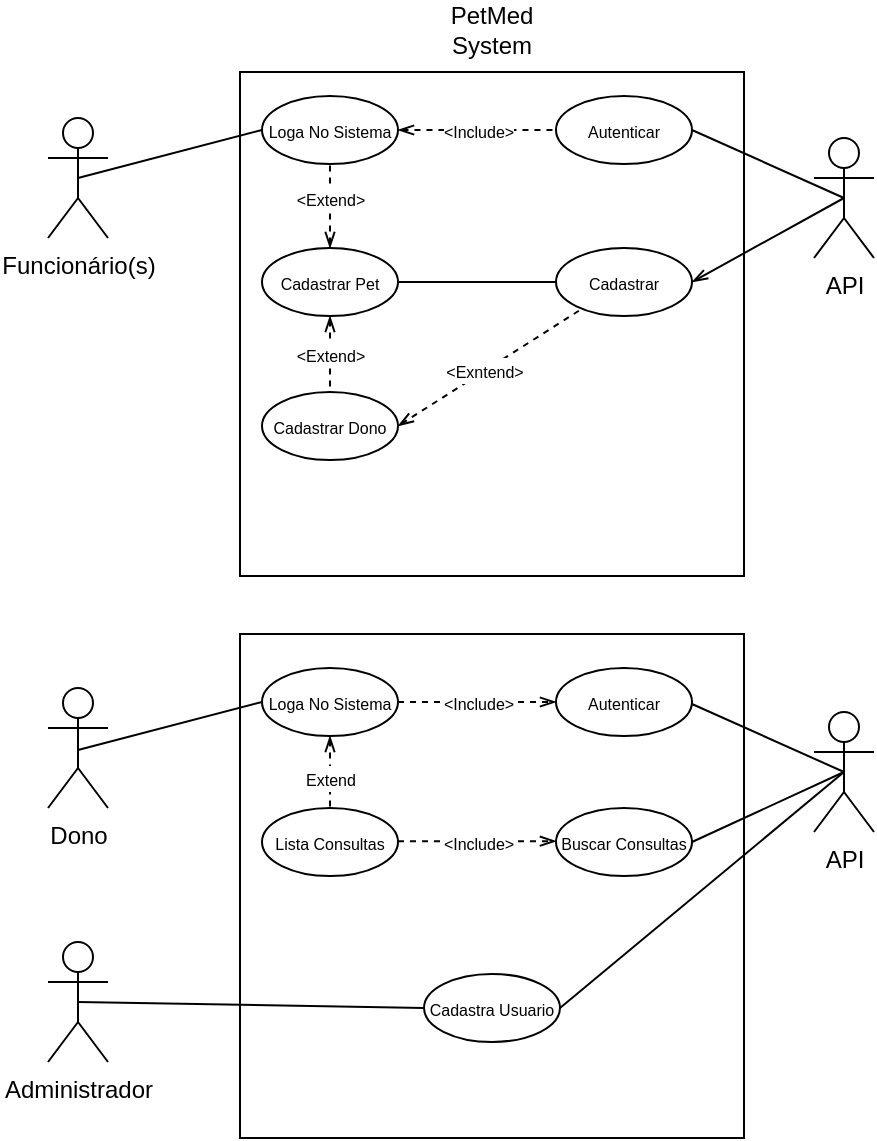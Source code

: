 <mxfile version="14.9.6" type="github">
  <diagram id="3OHGjnIqw4h_e7zuTHIl" name="Page-1">
    <mxGraphModel dx="868" dy="393" grid="0" gridSize="10" guides="1" tooltips="1" connect="1" arrows="1" fold="1" page="0" pageScale="1" pageWidth="827" pageHeight="1169" background="none" math="0" shadow="0">
      <root>
        <mxCell id="0" />
        <mxCell id="1" parent="0" />
        <mxCell id="7emyw13UKm9sanoA73Oi-5" value="" style="rounded=0;whiteSpace=wrap;html=1;" vertex="1" parent="1">
          <mxGeometry x="252" y="175" width="252" height="252" as="geometry" />
        </mxCell>
        <mxCell id="7emyw13UKm9sanoA73Oi-10" style="rounded=0;orthogonalLoop=1;jettySize=auto;html=1;exitX=0.5;exitY=0.5;exitDx=0;exitDy=0;exitPerimeter=0;entryX=0;entryY=0.5;entryDx=0;entryDy=0;endArrow=none;endFill=0;" edge="1" parent="1" source="7emyw13UKm9sanoA73Oi-6" target="7emyw13UKm9sanoA73Oi-8">
          <mxGeometry relative="1" as="geometry" />
        </mxCell>
        <mxCell id="7emyw13UKm9sanoA73Oi-6" value="Funcionário(s)" style="shape=umlActor;verticalLabelPosition=bottom;verticalAlign=top;html=1;outlineConnect=0;" vertex="1" parent="1">
          <mxGeometry x="156" y="198" width="30" height="60" as="geometry" />
        </mxCell>
        <mxCell id="7emyw13UKm9sanoA73Oi-13" style="edgeStyle=none;rounded=0;orthogonalLoop=1;jettySize=auto;html=1;entryX=0;entryY=0.5;entryDx=0;entryDy=0;endArrow=none;endFill=0;dashed=1;startArrow=openThin;startFill=0;" edge="1" parent="1" source="7emyw13UKm9sanoA73Oi-8" target="7emyw13UKm9sanoA73Oi-12">
          <mxGeometry relative="1" as="geometry" />
        </mxCell>
        <mxCell id="7emyw13UKm9sanoA73Oi-19" value="&lt;font style=&quot;font-size: 8px&quot;&gt;&amp;lt;Include&amp;gt;&lt;/font&gt;" style="edgeLabel;html=1;align=center;verticalAlign=middle;resizable=0;points=[];" vertex="1" connectable="0" parent="7emyw13UKm9sanoA73Oi-13">
          <mxGeometry x="0.4" y="-1" relative="1" as="geometry">
            <mxPoint x="-16" y="-1" as="offset" />
          </mxGeometry>
        </mxCell>
        <mxCell id="7emyw13UKm9sanoA73Oi-18" style="edgeStyle=none;orthogonalLoop=1;jettySize=auto;html=1;entryX=0.5;entryY=0;entryDx=0;entryDy=0;startArrow=openThin;startFill=0;endArrow=none;endFill=0;dashed=1;strokeColor=none;rounded=0;" edge="1" parent="1" source="7emyw13UKm9sanoA73Oi-8" target="7emyw13UKm9sanoA73Oi-16">
          <mxGeometry relative="1" as="geometry" />
        </mxCell>
        <mxCell id="7emyw13UKm9sanoA73Oi-8" value="&lt;span style=&quot;font-size: 8px&quot;&gt;Loga No Sistema&lt;/span&gt;" style="ellipse;whiteSpace=wrap;html=1;" vertex="1" parent="1">
          <mxGeometry x="263" y="187" width="68" height="34" as="geometry" />
        </mxCell>
        <mxCell id="7emyw13UKm9sanoA73Oi-9" value="PetMed System" style="text;html=1;strokeColor=none;fillColor=none;align=center;verticalAlign=middle;whiteSpace=wrap;rounded=0;" vertex="1" parent="1">
          <mxGeometry x="358" y="144" width="40" height="20" as="geometry" />
        </mxCell>
        <mxCell id="7emyw13UKm9sanoA73Oi-11" value="API" style="shape=umlActor;verticalLabelPosition=bottom;verticalAlign=top;html=1;outlineConnect=0;" vertex="1" parent="1">
          <mxGeometry x="539" y="208" width="30" height="60" as="geometry" />
        </mxCell>
        <mxCell id="7emyw13UKm9sanoA73Oi-14" style="edgeStyle=none;rounded=0;orthogonalLoop=1;jettySize=auto;html=1;exitX=1;exitY=0.5;exitDx=0;exitDy=0;startArrow=none;startFill=0;endArrow=none;endFill=0;entryX=0.5;entryY=0.5;entryDx=0;entryDy=0;entryPerimeter=0;" edge="1" parent="1" source="7emyw13UKm9sanoA73Oi-12" target="7emyw13UKm9sanoA73Oi-11">
          <mxGeometry relative="1" as="geometry" />
        </mxCell>
        <mxCell id="7emyw13UKm9sanoA73Oi-12" value="&lt;span style=&quot;font-size: 8px&quot;&gt;Autenticar&lt;/span&gt;" style="ellipse;whiteSpace=wrap;html=1;" vertex="1" parent="1">
          <mxGeometry x="410" y="187" width="68" height="34" as="geometry" />
        </mxCell>
        <mxCell id="7emyw13UKm9sanoA73Oi-21" style="edgeStyle=none;rounded=0;orthogonalLoop=1;jettySize=auto;html=1;entryX=0.5;entryY=1;entryDx=0;entryDy=0;dashed=1;startArrow=openThin;startFill=0;endArrow=none;endFill=0;" edge="1" parent="1" source="7emyw13UKm9sanoA73Oi-16" target="7emyw13UKm9sanoA73Oi-8">
          <mxGeometry relative="1" as="geometry" />
        </mxCell>
        <mxCell id="7emyw13UKm9sanoA73Oi-22" value="&lt;font style=&quot;font-size: 8px&quot;&gt;&amp;lt;Extend&amp;gt;&lt;/font&gt;" style="edgeLabel;html=1;align=center;verticalAlign=middle;resizable=0;points=[];" vertex="1" connectable="0" parent="7emyw13UKm9sanoA73Oi-21">
          <mxGeometry x="0.279" y="-1" relative="1" as="geometry">
            <mxPoint x="-1" y="2" as="offset" />
          </mxGeometry>
        </mxCell>
        <mxCell id="7emyw13UKm9sanoA73Oi-25" style="edgeStyle=none;rounded=0;orthogonalLoop=1;jettySize=auto;html=1;exitX=0.5;exitY=1;exitDx=0;exitDy=0;dashed=1;startArrow=openThin;startFill=0;endArrow=none;endFill=0;" edge="1" parent="1" source="7emyw13UKm9sanoA73Oi-16" target="7emyw13UKm9sanoA73Oi-23">
          <mxGeometry relative="1" as="geometry" />
        </mxCell>
        <mxCell id="7emyw13UKm9sanoA73Oi-45" style="edgeStyle=none;rounded=0;orthogonalLoop=1;jettySize=auto;html=1;exitX=1;exitY=0.5;exitDx=0;exitDy=0;entryX=0;entryY=0.5;entryDx=0;entryDy=0;startArrow=none;startFill=0;endArrow=none;endFill=0;" edge="1" parent="1" source="7emyw13UKm9sanoA73Oi-16" target="7emyw13UKm9sanoA73Oi-27">
          <mxGeometry relative="1" as="geometry" />
        </mxCell>
        <mxCell id="7emyw13UKm9sanoA73Oi-16" value="&lt;span style=&quot;font-size: 8px&quot;&gt;Cadastrar Pet&lt;/span&gt;" style="ellipse;whiteSpace=wrap;html=1;" vertex="1" parent="1">
          <mxGeometry x="263" y="263" width="68" height="34" as="geometry" />
        </mxCell>
        <mxCell id="7emyw13UKm9sanoA73Oi-29" style="edgeStyle=none;rounded=0;orthogonalLoop=1;jettySize=auto;html=1;exitX=1;exitY=0.5;exitDx=0;exitDy=0;dashed=1;startArrow=openThin;startFill=0;endArrow=none;endFill=0;" edge="1" parent="1" source="7emyw13UKm9sanoA73Oi-23" target="7emyw13UKm9sanoA73Oi-27">
          <mxGeometry relative="1" as="geometry" />
        </mxCell>
        <mxCell id="7emyw13UKm9sanoA73Oi-23" value="&lt;span style=&quot;font-size: 8px&quot;&gt;Cadastrar Dono&lt;/span&gt;" style="ellipse;whiteSpace=wrap;html=1;" vertex="1" parent="1">
          <mxGeometry x="263" y="335" width="68" height="34" as="geometry" />
        </mxCell>
        <mxCell id="7emyw13UKm9sanoA73Oi-26" value="&lt;font style=&quot;font-size: 8px&quot;&gt;&amp;lt;Extend&amp;gt;&lt;/font&gt;" style="edgeLabel;html=1;align=center;verticalAlign=middle;resizable=0;points=[];" vertex="1" connectable="0" parent="1">
          <mxGeometry x="296.999" y="316" as="geometry" />
        </mxCell>
        <mxCell id="7emyw13UKm9sanoA73Oi-42" style="edgeStyle=none;rounded=0;orthogonalLoop=1;jettySize=auto;html=1;exitX=1;exitY=0.5;exitDx=0;exitDy=0;entryX=0.5;entryY=0.5;entryDx=0;entryDy=0;entryPerimeter=0;startArrow=openThin;startFill=0;endArrow=none;endFill=0;" edge="1" parent="1" source="7emyw13UKm9sanoA73Oi-27" target="7emyw13UKm9sanoA73Oi-11">
          <mxGeometry relative="1" as="geometry" />
        </mxCell>
        <mxCell id="7emyw13UKm9sanoA73Oi-27" value="&lt;span style=&quot;font-size: 8px&quot;&gt;Cadastrar&lt;/span&gt;" style="ellipse;whiteSpace=wrap;html=1;" vertex="1" parent="1">
          <mxGeometry x="410" y="263" width="68" height="34" as="geometry" />
        </mxCell>
        <mxCell id="7emyw13UKm9sanoA73Oi-30" value="Dono" style="shape=umlActor;verticalLabelPosition=bottom;verticalAlign=top;html=1;outlineConnect=0;" vertex="1" parent="1">
          <mxGeometry x="156" y="483" width="30" height="60" as="geometry" />
        </mxCell>
        <mxCell id="7emyw13UKm9sanoA73Oi-31" value="" style="rounded=0;whiteSpace=wrap;html=1;" vertex="1" parent="1">
          <mxGeometry x="252" y="456" width="252" height="252" as="geometry" />
        </mxCell>
        <mxCell id="7emyw13UKm9sanoA73Oi-32" style="rounded=0;orthogonalLoop=1;jettySize=auto;html=1;exitX=0.5;exitY=0.5;exitDx=0;exitDy=0;exitPerimeter=0;entryX=0;entryY=0.5;entryDx=0;entryDy=0;endArrow=none;endFill=0;" edge="1" parent="1" target="7emyw13UKm9sanoA73Oi-33">
          <mxGeometry relative="1" as="geometry">
            <mxPoint x="171" y="514" as="sourcePoint" />
          </mxGeometry>
        </mxCell>
        <mxCell id="7emyw13UKm9sanoA73Oi-40" value="" style="edgeStyle=none;rounded=0;orthogonalLoop=1;jettySize=auto;html=1;dashed=1;startArrow=openThin;startFill=0;endArrow=none;endFill=0;" edge="1" parent="1" source="7emyw13UKm9sanoA73Oi-33" target="7emyw13UKm9sanoA73Oi-39">
          <mxGeometry relative="1" as="geometry" />
        </mxCell>
        <mxCell id="7emyw13UKm9sanoA73Oi-33" value="&lt;span style=&quot;font-size: 8px&quot;&gt;Loga No Sistema&lt;/span&gt;" style="ellipse;whiteSpace=wrap;html=1;" vertex="1" parent="1">
          <mxGeometry x="263" y="473" width="68" height="34" as="geometry" />
        </mxCell>
        <mxCell id="7emyw13UKm9sanoA73Oi-34" style="edgeStyle=none;rounded=0;orthogonalLoop=1;jettySize=auto;html=1;entryX=0;entryY=0.5;entryDx=0;entryDy=0;endArrow=openThin;endFill=0;dashed=1;startArrow=none;startFill=0;" edge="1" parent="1" target="7emyw13UKm9sanoA73Oi-36">
          <mxGeometry relative="1" as="geometry">
            <mxPoint x="331.0" y="490" as="sourcePoint" />
          </mxGeometry>
        </mxCell>
        <mxCell id="7emyw13UKm9sanoA73Oi-35" value="&lt;font style=&quot;font-size: 8px&quot;&gt;&amp;lt;Include&amp;gt;&lt;/font&gt;" style="edgeLabel;html=1;align=center;verticalAlign=middle;resizable=0;points=[];" vertex="1" connectable="0" parent="7emyw13UKm9sanoA73Oi-34">
          <mxGeometry x="0.4" y="-1" relative="1" as="geometry">
            <mxPoint x="-16" y="-1" as="offset" />
          </mxGeometry>
        </mxCell>
        <mxCell id="7emyw13UKm9sanoA73Oi-36" value="&lt;span style=&quot;font-size: 8px&quot;&gt;Autenticar&lt;/span&gt;" style="ellipse;whiteSpace=wrap;html=1;" vertex="1" parent="1">
          <mxGeometry x="410" y="473" width="68" height="34" as="geometry" />
        </mxCell>
        <mxCell id="7emyw13UKm9sanoA73Oi-37" value="API" style="shape=umlActor;verticalLabelPosition=bottom;verticalAlign=top;html=1;outlineConnect=0;" vertex="1" parent="1">
          <mxGeometry x="539" y="495" width="30" height="60" as="geometry" />
        </mxCell>
        <mxCell id="7emyw13UKm9sanoA73Oi-38" style="edgeStyle=none;rounded=0;orthogonalLoop=1;jettySize=auto;html=1;exitX=1;exitY=0.5;exitDx=0;exitDy=0;startArrow=none;startFill=0;endArrow=none;endFill=0;entryX=0.5;entryY=0.5;entryDx=0;entryDy=0;entryPerimeter=0;" edge="1" parent="1" target="7emyw13UKm9sanoA73Oi-37">
          <mxGeometry relative="1" as="geometry">
            <mxPoint x="478.0" y="491" as="sourcePoint" />
          </mxGeometry>
        </mxCell>
        <mxCell id="7emyw13UKm9sanoA73Oi-39" value="&lt;span style=&quot;font-size: 8px&quot;&gt;Lista Consultas&lt;/span&gt;" style="ellipse;whiteSpace=wrap;html=1;" vertex="1" parent="1">
          <mxGeometry x="263" y="543" width="68" height="34" as="geometry" />
        </mxCell>
        <mxCell id="7emyw13UKm9sanoA73Oi-41" value="&lt;font style=&quot;font-size: 8px&quot;&gt;Extend&lt;/font&gt;" style="edgeLabel;html=1;align=center;verticalAlign=middle;resizable=0;points=[];" vertex="1" connectable="0" parent="1">
          <mxGeometry x="297.0" y="528" as="geometry" />
        </mxCell>
        <mxCell id="7emyw13UKm9sanoA73Oi-44" value="&lt;font style=&quot;font-size: 8px&quot;&gt;&amp;lt;Exntend&amp;gt;&lt;/font&gt;" style="edgeLabel;html=1;align=center;verticalAlign=middle;resizable=0;points=[];" vertex="1" connectable="0" parent="1">
          <mxGeometry x="374.0" y="324" as="geometry" />
        </mxCell>
        <mxCell id="7emyw13UKm9sanoA73Oi-51" style="edgeStyle=none;rounded=0;orthogonalLoop=1;jettySize=auto;html=1;exitX=1;exitY=0.5;exitDx=0;exitDy=0;entryX=0.5;entryY=0.5;entryDx=0;entryDy=0;entryPerimeter=0;startArrow=none;startFill=0;endArrow=none;endFill=0;" edge="1" parent="1" source="7emyw13UKm9sanoA73Oi-46" target="7emyw13UKm9sanoA73Oi-37">
          <mxGeometry relative="1" as="geometry" />
        </mxCell>
        <mxCell id="7emyw13UKm9sanoA73Oi-46" value="&lt;span style=&quot;font-size: 8px&quot;&gt;Buscar Consultas&lt;/span&gt;" style="ellipse;whiteSpace=wrap;html=1;" vertex="1" parent="1">
          <mxGeometry x="410" y="543" width="68" height="34" as="geometry" />
        </mxCell>
        <mxCell id="7emyw13UKm9sanoA73Oi-48" style="edgeStyle=none;rounded=0;orthogonalLoop=1;jettySize=auto;html=1;entryX=0;entryY=0.5;entryDx=0;entryDy=0;endArrow=openThin;endFill=0;dashed=1;startArrow=none;startFill=0;" edge="1" parent="1">
          <mxGeometry relative="1" as="geometry">
            <mxPoint x="331.0" y="559.58" as="sourcePoint" />
            <mxPoint x="410.0" y="559.58" as="targetPoint" />
          </mxGeometry>
        </mxCell>
        <mxCell id="7emyw13UKm9sanoA73Oi-49" value="&lt;font style=&quot;font-size: 8px&quot;&gt;&amp;lt;Include&amp;gt;&lt;/font&gt;" style="edgeLabel;html=1;align=center;verticalAlign=middle;resizable=0;points=[];" vertex="1" connectable="0" parent="7emyw13UKm9sanoA73Oi-48">
          <mxGeometry x="0.4" y="-1" relative="1" as="geometry">
            <mxPoint x="-16" y="-1" as="offset" />
          </mxGeometry>
        </mxCell>
        <mxCell id="7emyw13UKm9sanoA73Oi-54" style="edgeStyle=none;rounded=0;orthogonalLoop=1;jettySize=auto;html=1;exitX=0.5;exitY=0.5;exitDx=0;exitDy=0;exitPerimeter=0;entryX=0;entryY=0.5;entryDx=0;entryDy=0;startArrow=none;startFill=0;endArrow=none;endFill=0;" edge="1" parent="1" source="7emyw13UKm9sanoA73Oi-52" target="7emyw13UKm9sanoA73Oi-53">
          <mxGeometry relative="1" as="geometry" />
        </mxCell>
        <mxCell id="7emyw13UKm9sanoA73Oi-52" value="Administrador" style="shape=umlActor;verticalLabelPosition=bottom;verticalAlign=top;html=1;outlineConnect=0;" vertex="1" parent="1">
          <mxGeometry x="156" y="610" width="30" height="60" as="geometry" />
        </mxCell>
        <mxCell id="7emyw13UKm9sanoA73Oi-55" style="edgeStyle=none;rounded=0;orthogonalLoop=1;jettySize=auto;html=1;exitX=1;exitY=0.5;exitDx=0;exitDy=0;entryX=0.5;entryY=0.5;entryDx=0;entryDy=0;entryPerimeter=0;startArrow=none;startFill=0;endArrow=none;endFill=0;" edge="1" parent="1" source="7emyw13UKm9sanoA73Oi-53" target="7emyw13UKm9sanoA73Oi-37">
          <mxGeometry relative="1" as="geometry" />
        </mxCell>
        <mxCell id="7emyw13UKm9sanoA73Oi-53" value="&lt;span style=&quot;font-size: 8px&quot;&gt;Cadastra Usuario&lt;/span&gt;" style="ellipse;whiteSpace=wrap;html=1;" vertex="1" parent="1">
          <mxGeometry x="344" y="626" width="68" height="34" as="geometry" />
        </mxCell>
      </root>
    </mxGraphModel>
  </diagram>
</mxfile>
